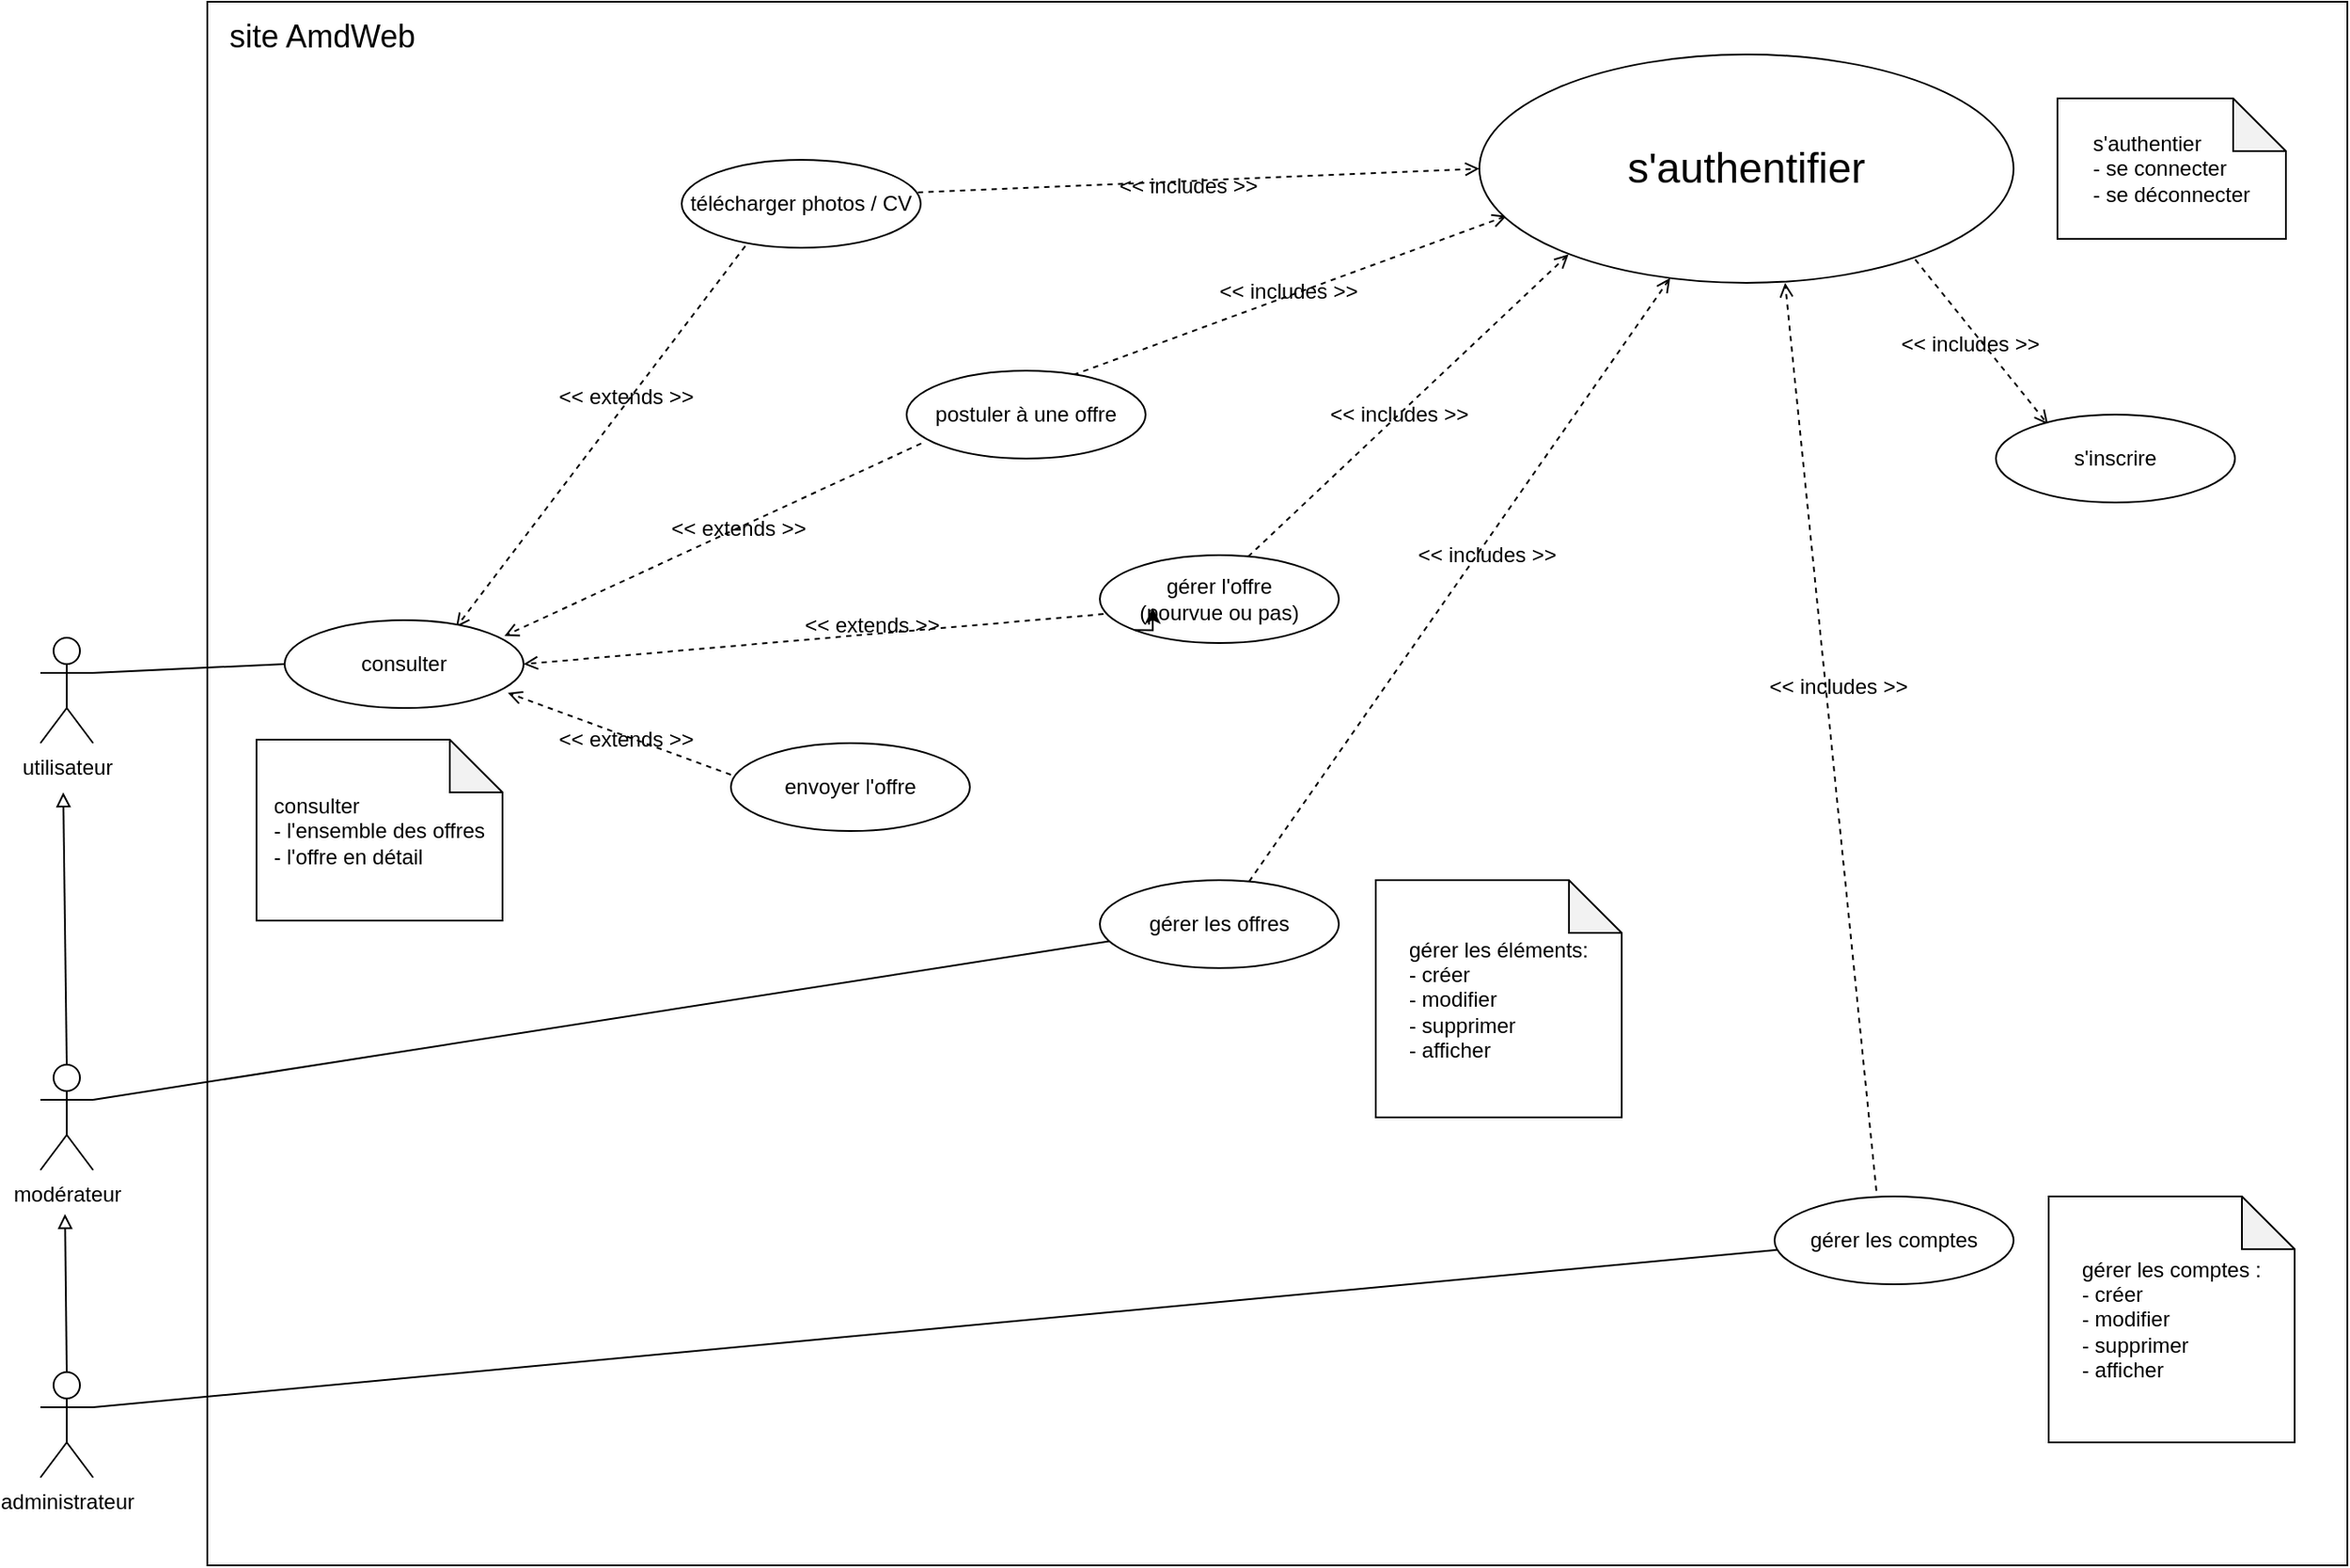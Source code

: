 <mxfile version="20.8.3" type="github">
  <diagram id="4h3qkwirkeFsskYC3dND" name="Page-1">
    <mxGraphModel dx="1167" dy="641" grid="1" gridSize="10" guides="1" tooltips="1" connect="1" arrows="1" fold="1" page="1" pageScale="1" pageWidth="827" pageHeight="1169" math="0" shadow="0">
      <root>
        <mxCell id="0" />
        <mxCell id="1" parent="0" />
        <mxCell id="PBZieBC47ZhGEJygMxwg-3" value="" style="rounded=0;whiteSpace=wrap;html=1;" parent="1" vertex="1">
          <mxGeometry x="162" y="50" width="1218" height="890" as="geometry" />
        </mxCell>
        <mxCell id="PBZieBC47ZhGEJygMxwg-4" value="&lt;font style=&quot;font-size: 18px;&quot;&gt;site AmdWeb&lt;/font&gt;" style="text;html=1;align=center;verticalAlign=middle;resizable=0;points=[];autosize=1;strokeColor=none;fillColor=none;" parent="1" vertex="1">
          <mxGeometry x="162" y="50" width="130" height="40" as="geometry" />
        </mxCell>
        <mxCell id="PBZieBC47ZhGEJygMxwg-35" style="edgeStyle=none;rounded=0;orthogonalLoop=1;jettySize=auto;html=1;exitX=1;exitY=0.333;exitDx=0;exitDy=0;exitPerimeter=0;entryX=0;entryY=0.5;entryDx=0;entryDy=0;endArrow=none;endFill=0;" parent="1" source="PBZieBC47ZhGEJygMxwg-5" target="PBZieBC47ZhGEJygMxwg-21" edge="1">
          <mxGeometry relative="1" as="geometry" />
        </mxCell>
        <mxCell id="PBZieBC47ZhGEJygMxwg-5" value="utilisateur" style="shape=umlActor;verticalLabelPosition=bottom;verticalAlign=top;html=1;outlineConnect=0;" parent="1" vertex="1">
          <mxGeometry x="67" y="412" width="30" height="60" as="geometry" />
        </mxCell>
        <mxCell id="PBZieBC47ZhGEJygMxwg-69" style="edgeStyle=none;rounded=0;orthogonalLoop=1;jettySize=auto;html=1;exitX=1;exitY=0.333;exitDx=0;exitDy=0;exitPerimeter=0;endArrow=none;endFill=0;" parent="1" source="PBZieBC47ZhGEJygMxwg-6" target="PBZieBC47ZhGEJygMxwg-13" edge="1">
          <mxGeometry relative="1" as="geometry" />
        </mxCell>
        <mxCell id="PBZieBC47ZhGEJygMxwg-72" style="edgeStyle=none;rounded=0;orthogonalLoop=1;jettySize=auto;html=1;exitX=0.5;exitY=0;exitDx=0;exitDy=0;exitPerimeter=0;endArrow=block;endFill=0;" parent="1" source="PBZieBC47ZhGEJygMxwg-6" edge="1">
          <mxGeometry relative="1" as="geometry">
            <mxPoint x="80" y="500" as="targetPoint" />
          </mxGeometry>
        </mxCell>
        <mxCell id="PBZieBC47ZhGEJygMxwg-6" value="modérateur" style="shape=umlActor;verticalLabelPosition=bottom;verticalAlign=top;html=1;outlineConnect=0;" parent="1" vertex="1">
          <mxGeometry x="67" y="655" width="30" height="60" as="geometry" />
        </mxCell>
        <mxCell id="PBZieBC47ZhGEJygMxwg-70" style="edgeStyle=none;rounded=0;orthogonalLoop=1;jettySize=auto;html=1;exitX=1;exitY=0.333;exitDx=0;exitDy=0;exitPerimeter=0;entryX=0.044;entryY=0.6;entryDx=0;entryDy=0;endArrow=none;endFill=0;entryPerimeter=0;" parent="1" source="PBZieBC47ZhGEJygMxwg-8" target="PBZieBC47ZhGEJygMxwg-14" edge="1">
          <mxGeometry relative="1" as="geometry" />
        </mxCell>
        <mxCell id="PBZieBC47ZhGEJygMxwg-71" style="edgeStyle=none;rounded=0;orthogonalLoop=1;jettySize=auto;html=1;exitX=0.5;exitY=0;exitDx=0;exitDy=0;exitPerimeter=0;endArrow=block;endFill=0;" parent="1" source="PBZieBC47ZhGEJygMxwg-8" edge="1">
          <mxGeometry relative="1" as="geometry">
            <mxPoint x="81" y="740" as="targetPoint" />
          </mxGeometry>
        </mxCell>
        <mxCell id="PBZieBC47ZhGEJygMxwg-8" value="administrateur" style="shape=umlActor;verticalLabelPosition=bottom;verticalAlign=top;html=1;outlineConnect=0;" parent="1" vertex="1">
          <mxGeometry x="67" y="830" width="30" height="60" as="geometry" />
        </mxCell>
        <mxCell id="PBZieBC47ZhGEJygMxwg-61" style="edgeStyle=none;rounded=0;orthogonalLoop=1;jettySize=auto;html=1;exitX=0.266;exitY=0.981;exitDx=0;exitDy=0;entryX=0.717;entryY=0.084;entryDx=0;entryDy=0;dashed=1;endArrow=open;endFill=0;entryPerimeter=0;exitPerimeter=0;" parent="1" source="PBZieBC47ZhGEJygMxwg-9" target="PBZieBC47ZhGEJygMxwg-21" edge="1">
          <mxGeometry relative="1" as="geometry">
            <mxPoint x="460.6" y="179.04" as="sourcePoint" />
          </mxGeometry>
        </mxCell>
        <mxCell id="5Aos1gb5JWSJh83ouPkz-5" style="edgeStyle=none;rounded=0;orthogonalLoop=1;jettySize=auto;html=1;exitX=0.988;exitY=0.371;exitDx=0;exitDy=0;dashed=1;endArrow=open;endFill=0;entryX=0;entryY=0.5;entryDx=0;entryDy=0;exitPerimeter=0;" edge="1" parent="1" source="PBZieBC47ZhGEJygMxwg-9" target="PBZieBC47ZhGEJygMxwg-12">
          <mxGeometry relative="1" as="geometry" />
        </mxCell>
        <mxCell id="PBZieBC47ZhGEJygMxwg-9" value="télécharger photos / CV" style="ellipse;whiteSpace=wrap;html=1;" parent="1" vertex="1">
          <mxGeometry x="432" y="140" width="136" height="50" as="geometry" />
        </mxCell>
        <mxCell id="5Aos1gb5JWSJh83ouPkz-3" style="rounded=0;orthogonalLoop=1;jettySize=auto;html=1;entryX=0.934;entryY=0.827;entryDx=0;entryDy=0;dashed=1;endArrow=open;endFill=0;entryPerimeter=0;" edge="1" parent="1" target="PBZieBC47ZhGEJygMxwg-21">
          <mxGeometry relative="1" as="geometry">
            <mxPoint x="460" y="490" as="sourcePoint" />
          </mxGeometry>
        </mxCell>
        <mxCell id="PBZieBC47ZhGEJygMxwg-10" value="envoyer l&#39;offre" style="ellipse;whiteSpace=wrap;html=1;" parent="1" vertex="1">
          <mxGeometry x="460" y="472" width="136" height="50" as="geometry" />
        </mxCell>
        <mxCell id="PBZieBC47ZhGEJygMxwg-60" style="edgeStyle=none;rounded=0;orthogonalLoop=1;jettySize=auto;html=1;exitX=0.061;exitY=0.829;exitDx=0;exitDy=0;entryX=0.92;entryY=0.179;entryDx=0;entryDy=0;endArrow=open;endFill=0;dashed=1;exitPerimeter=0;entryPerimeter=0;" parent="1" source="PBZieBC47ZhGEJygMxwg-11" target="PBZieBC47ZhGEJygMxwg-21" edge="1">
          <mxGeometry relative="1" as="geometry" />
        </mxCell>
        <mxCell id="5Aos1gb5JWSJh83ouPkz-7" style="edgeStyle=none;rounded=0;orthogonalLoop=1;jettySize=auto;html=1;exitX=0.698;exitY=0.048;exitDx=0;exitDy=0;entryX=0.051;entryY=0.707;entryDx=0;entryDy=0;entryPerimeter=0;dashed=1;endArrow=open;endFill=0;exitPerimeter=0;" edge="1" parent="1" source="PBZieBC47ZhGEJygMxwg-11" target="PBZieBC47ZhGEJygMxwg-12">
          <mxGeometry relative="1" as="geometry" />
        </mxCell>
        <mxCell id="PBZieBC47ZhGEJygMxwg-11" value="postuler à une offre" style="ellipse;whiteSpace=wrap;html=1;" parent="1" vertex="1">
          <mxGeometry x="560" y="260" width="136" height="50" as="geometry" />
        </mxCell>
        <mxCell id="5Aos1gb5JWSJh83ouPkz-19" style="edgeStyle=none;rounded=0;orthogonalLoop=1;jettySize=auto;html=1;entryX=0.218;entryY=0.113;entryDx=0;entryDy=0;entryPerimeter=0;dashed=1;fontSize=18;endArrow=open;endFill=0;exitX=0.816;exitY=0.898;exitDx=0;exitDy=0;exitPerimeter=0;" edge="1" parent="1" source="PBZieBC47ZhGEJygMxwg-12" target="PBZieBC47ZhGEJygMxwg-20">
          <mxGeometry relative="1" as="geometry" />
        </mxCell>
        <mxCell id="PBZieBC47ZhGEJygMxwg-12" value="&lt;font style=&quot;font-size: 24px;&quot;&gt;s&#39;authentifier&lt;/font&gt;" style="ellipse;whiteSpace=wrap;html=1;" parent="1" vertex="1">
          <mxGeometry x="886" y="80" width="304" height="130" as="geometry" />
        </mxCell>
        <mxCell id="PBZieBC47ZhGEJygMxwg-66" style="edgeStyle=none;rounded=0;orthogonalLoop=1;jettySize=auto;html=1;dashed=1;endArrow=open;endFill=0;" parent="1" source="PBZieBC47ZhGEJygMxwg-13" target="PBZieBC47ZhGEJygMxwg-12" edge="1">
          <mxGeometry relative="1" as="geometry" />
        </mxCell>
        <mxCell id="PBZieBC47ZhGEJygMxwg-13" value="&lt;div&gt;gérer les offres&lt;/div&gt;" style="ellipse;whiteSpace=wrap;html=1;" parent="1" vertex="1">
          <mxGeometry x="670" y="550" width="136" height="50" as="geometry" />
        </mxCell>
        <mxCell id="PBZieBC47ZhGEJygMxwg-67" style="edgeStyle=none;rounded=0;orthogonalLoop=1;jettySize=auto;html=1;exitX=0.426;exitY=-0.064;exitDx=0;exitDy=0;dashed=1;endArrow=open;endFill=0;exitPerimeter=0;" parent="1" source="PBZieBC47ZhGEJygMxwg-14" edge="1">
          <mxGeometry relative="1" as="geometry">
            <mxPoint x="1060" y="210" as="targetPoint" />
          </mxGeometry>
        </mxCell>
        <mxCell id="PBZieBC47ZhGEJygMxwg-14" value="gérer les comptes" style="ellipse;whiteSpace=wrap;html=1;" parent="1" vertex="1">
          <mxGeometry x="1054" y="730" width="136" height="50" as="geometry" />
        </mxCell>
        <mxCell id="PBZieBC47ZhGEJygMxwg-20" value="s&#39;inscrire" style="ellipse;whiteSpace=wrap;html=1;" parent="1" vertex="1">
          <mxGeometry x="1180" y="285" width="136" height="50" as="geometry" />
        </mxCell>
        <mxCell id="PBZieBC47ZhGEJygMxwg-21" value="consulter" style="ellipse;whiteSpace=wrap;html=1;" parent="1" vertex="1">
          <mxGeometry x="206" y="402" width="136" height="50" as="geometry" />
        </mxCell>
        <mxCell id="PBZieBC47ZhGEJygMxwg-22" value="&lt;div align=&quot;left&quot;&gt;gérer les comptes :&lt;/div&gt;&lt;div align=&quot;left&quot;&gt;- créer&lt;/div&gt;&lt;div align=&quot;left&quot;&gt;- modifier&lt;/div&gt;&lt;div align=&quot;left&quot;&gt;- supprimer&lt;/div&gt;&lt;div align=&quot;left&quot;&gt;- afficher&lt;br&gt;&lt;/div&gt;" style="shape=note;whiteSpace=wrap;html=1;backgroundOutline=1;darkOpacity=0.05;" parent="1" vertex="1">
          <mxGeometry x="1210" y="730" width="140" height="140" as="geometry" />
        </mxCell>
        <mxCell id="PBZieBC47ZhGEJygMxwg-23" value="&lt;div align=&quot;left&quot;&gt;gérer les éléments:&lt;/div&gt;&lt;div align=&quot;left&quot;&gt;- créer&lt;/div&gt;&lt;div align=&quot;left&quot;&gt;- modifier&lt;/div&gt;&lt;div align=&quot;left&quot;&gt;- supprimer&lt;/div&gt;&lt;div align=&quot;left&quot;&gt;- afficher&lt;br&gt;&lt;/div&gt;" style="shape=note;whiteSpace=wrap;html=1;backgroundOutline=1;darkOpacity=0.05;" parent="1" vertex="1">
          <mxGeometry x="827" y="550" width="140" height="135" as="geometry" />
        </mxCell>
        <mxCell id="PBZieBC47ZhGEJygMxwg-24" value="&lt;div align=&quot;left&quot;&gt;consulter&lt;/div&gt;&lt;div align=&quot;left&quot;&gt;- l&#39;ensemble des offres&lt;br&gt;&lt;/div&gt;&lt;div align=&quot;left&quot;&gt;- l&#39;offre en détail&lt;br&gt;&lt;/div&gt;" style="shape=note;whiteSpace=wrap;html=1;backgroundOutline=1;darkOpacity=0.05;" parent="1" vertex="1">
          <mxGeometry x="190" y="470" width="140" height="103" as="geometry" />
        </mxCell>
        <mxCell id="5Aos1gb5JWSJh83ouPkz-9" style="edgeStyle=none;rounded=0;orthogonalLoop=1;jettySize=auto;html=1;exitX=0.015;exitY=0.671;exitDx=0;exitDy=0;entryX=1;entryY=0.5;entryDx=0;entryDy=0;dashed=1;endArrow=open;endFill=0;exitPerimeter=0;" edge="1" parent="1" source="PBZieBC47ZhGEJygMxwg-25" target="PBZieBC47ZhGEJygMxwg-21">
          <mxGeometry relative="1" as="geometry" />
        </mxCell>
        <mxCell id="5Aos1gb5JWSJh83ouPkz-11" style="edgeStyle=none;rounded=0;orthogonalLoop=1;jettySize=auto;html=1;exitX=0.588;exitY=0.1;exitDx=0;exitDy=0;entryX=0.167;entryY=0.875;entryDx=0;entryDy=0;dashed=1;endArrow=open;endFill=0;entryPerimeter=0;exitPerimeter=0;" edge="1" parent="1" source="PBZieBC47ZhGEJygMxwg-25" target="PBZieBC47ZhGEJygMxwg-12">
          <mxGeometry relative="1" as="geometry" />
        </mxCell>
        <mxCell id="PBZieBC47ZhGEJygMxwg-25" value="&lt;div&gt;gérer l&#39;offre&lt;/div&gt;&lt;div&gt;(pourvue ou pas)&lt;br&gt;&lt;/div&gt;" style="ellipse;whiteSpace=wrap;html=1;" parent="1" vertex="1">
          <mxGeometry x="670" y="365" width="136" height="50" as="geometry" />
        </mxCell>
        <mxCell id="PBZieBC47ZhGEJygMxwg-28" value="&lt;div align=&quot;left&quot;&gt;s&#39;authentier&lt;/div&gt;&lt;div align=&quot;left&quot;&gt;- se connecter&lt;br&gt;&lt;/div&gt;&lt;div align=&quot;left&quot;&gt;- se déconnecter&lt;br&gt;&lt;/div&gt;" style="shape=note;whiteSpace=wrap;html=1;backgroundOutline=1;darkOpacity=0.05;" parent="1" vertex="1">
          <mxGeometry x="1215" y="105" width="130" height="80" as="geometry" />
        </mxCell>
        <mxCell id="PBZieBC47ZhGEJygMxwg-30" value="&amp;lt;&amp;lt; includes &amp;gt;&amp;gt;" style="text;html=1;align=center;verticalAlign=middle;resizable=0;points=[];autosize=1;strokeColor=none;fillColor=none;" parent="1" vertex="1">
          <mxGeometry x="840" y="350" width="100" height="30" as="geometry" />
        </mxCell>
        <mxCell id="PBZieBC47ZhGEJygMxwg-34" value="&amp;lt;&amp;lt; includes &amp;gt;&amp;gt;" style="text;html=1;align=center;verticalAlign=middle;resizable=0;points=[];autosize=1;strokeColor=none;fillColor=none;" parent="1" vertex="1">
          <mxGeometry x="790" y="270" width="100" height="30" as="geometry" />
        </mxCell>
        <mxCell id="PBZieBC47ZhGEJygMxwg-41" value="&amp;lt;&amp;lt; extends &amp;gt;&amp;gt;" style="text;html=1;align=center;verticalAlign=middle;resizable=0;points=[];autosize=1;strokeColor=none;fillColor=none;" parent="1" vertex="1">
          <mxGeometry x="414" y="335" width="100" height="30" as="geometry" />
        </mxCell>
        <mxCell id="PBZieBC47ZhGEJygMxwg-42" value="&amp;lt;&amp;lt; extends &amp;gt;&amp;gt;" style="text;html=1;align=center;verticalAlign=middle;resizable=0;points=[];autosize=1;strokeColor=none;fillColor=none;" parent="1" vertex="1">
          <mxGeometry x="350" y="455" width="100" height="30" as="geometry" />
        </mxCell>
        <mxCell id="PBZieBC47ZhGEJygMxwg-43" value="&amp;lt;&amp;lt; extends &amp;gt;&amp;gt;" style="text;html=1;align=center;verticalAlign=middle;resizable=0;points=[];autosize=1;strokeColor=none;fillColor=none;" parent="1" vertex="1">
          <mxGeometry x="350" y="260" width="100" height="30" as="geometry" />
        </mxCell>
        <mxCell id="PBZieBC47ZhGEJygMxwg-44" value="&amp;lt;&amp;lt; extends &amp;gt;&amp;gt;" style="text;html=1;align=center;verticalAlign=middle;resizable=0;points=[];autosize=1;strokeColor=none;fillColor=none;" parent="1" vertex="1">
          <mxGeometry x="490" y="390" width="100" height="30" as="geometry" />
        </mxCell>
        <mxCell id="PBZieBC47ZhGEJygMxwg-52" style="edgeStyle=none;rounded=0;orthogonalLoop=1;jettySize=auto;html=1;exitX=1;exitY=1;exitDx=0;exitDy=0;exitPerimeter=0;dashed=1;endArrow=open;endFill=0;" parent="1" source="PBZieBC47ZhGEJygMxwg-6" target="PBZieBC47ZhGEJygMxwg-6" edge="1">
          <mxGeometry relative="1" as="geometry" />
        </mxCell>
        <mxCell id="PBZieBC47ZhGEJygMxwg-68" value="&amp;lt;&amp;lt; includes &amp;gt;&amp;gt;" style="text;html=1;align=center;verticalAlign=middle;resizable=0;points=[];autosize=1;strokeColor=none;fillColor=none;" parent="1" vertex="1">
          <mxGeometry x="1040" y="425" width="100" height="30" as="geometry" />
        </mxCell>
        <mxCell id="5Aos1gb5JWSJh83ouPkz-1" style="edgeStyle=orthogonalEdgeStyle;rounded=0;orthogonalLoop=1;jettySize=auto;html=1;exitX=0;exitY=1;exitDx=0;exitDy=0;entryX=0.221;entryY=0.6;entryDx=0;entryDy=0;entryPerimeter=0;" edge="1" parent="1" source="PBZieBC47ZhGEJygMxwg-25" target="PBZieBC47ZhGEJygMxwg-25">
          <mxGeometry relative="1" as="geometry" />
        </mxCell>
        <mxCell id="5Aos1gb5JWSJh83ouPkz-8" value="&amp;lt;&amp;lt; includes &amp;gt;&amp;gt;" style="text;html=1;align=center;verticalAlign=middle;resizable=0;points=[];autosize=1;strokeColor=none;fillColor=none;" vertex="1" parent="1">
          <mxGeometry x="727" y="200" width="100" height="30" as="geometry" />
        </mxCell>
        <mxCell id="5Aos1gb5JWSJh83ouPkz-12" value="&amp;lt;&amp;lt; includes &amp;gt;&amp;gt;" style="text;html=1;align=center;verticalAlign=middle;resizable=0;points=[];autosize=1;strokeColor=none;fillColor=none;" vertex="1" parent="1">
          <mxGeometry x="670" y="140" width="100" height="30" as="geometry" />
        </mxCell>
        <mxCell id="5Aos1gb5JWSJh83ouPkz-18" value="&amp;lt;&amp;lt; includes &amp;gt;&amp;gt;" style="text;html=1;align=center;verticalAlign=middle;resizable=0;points=[];autosize=1;strokeColor=none;fillColor=none;" vertex="1" parent="1">
          <mxGeometry x="1115" y="230" width="100" height="30" as="geometry" />
        </mxCell>
      </root>
    </mxGraphModel>
  </diagram>
</mxfile>
